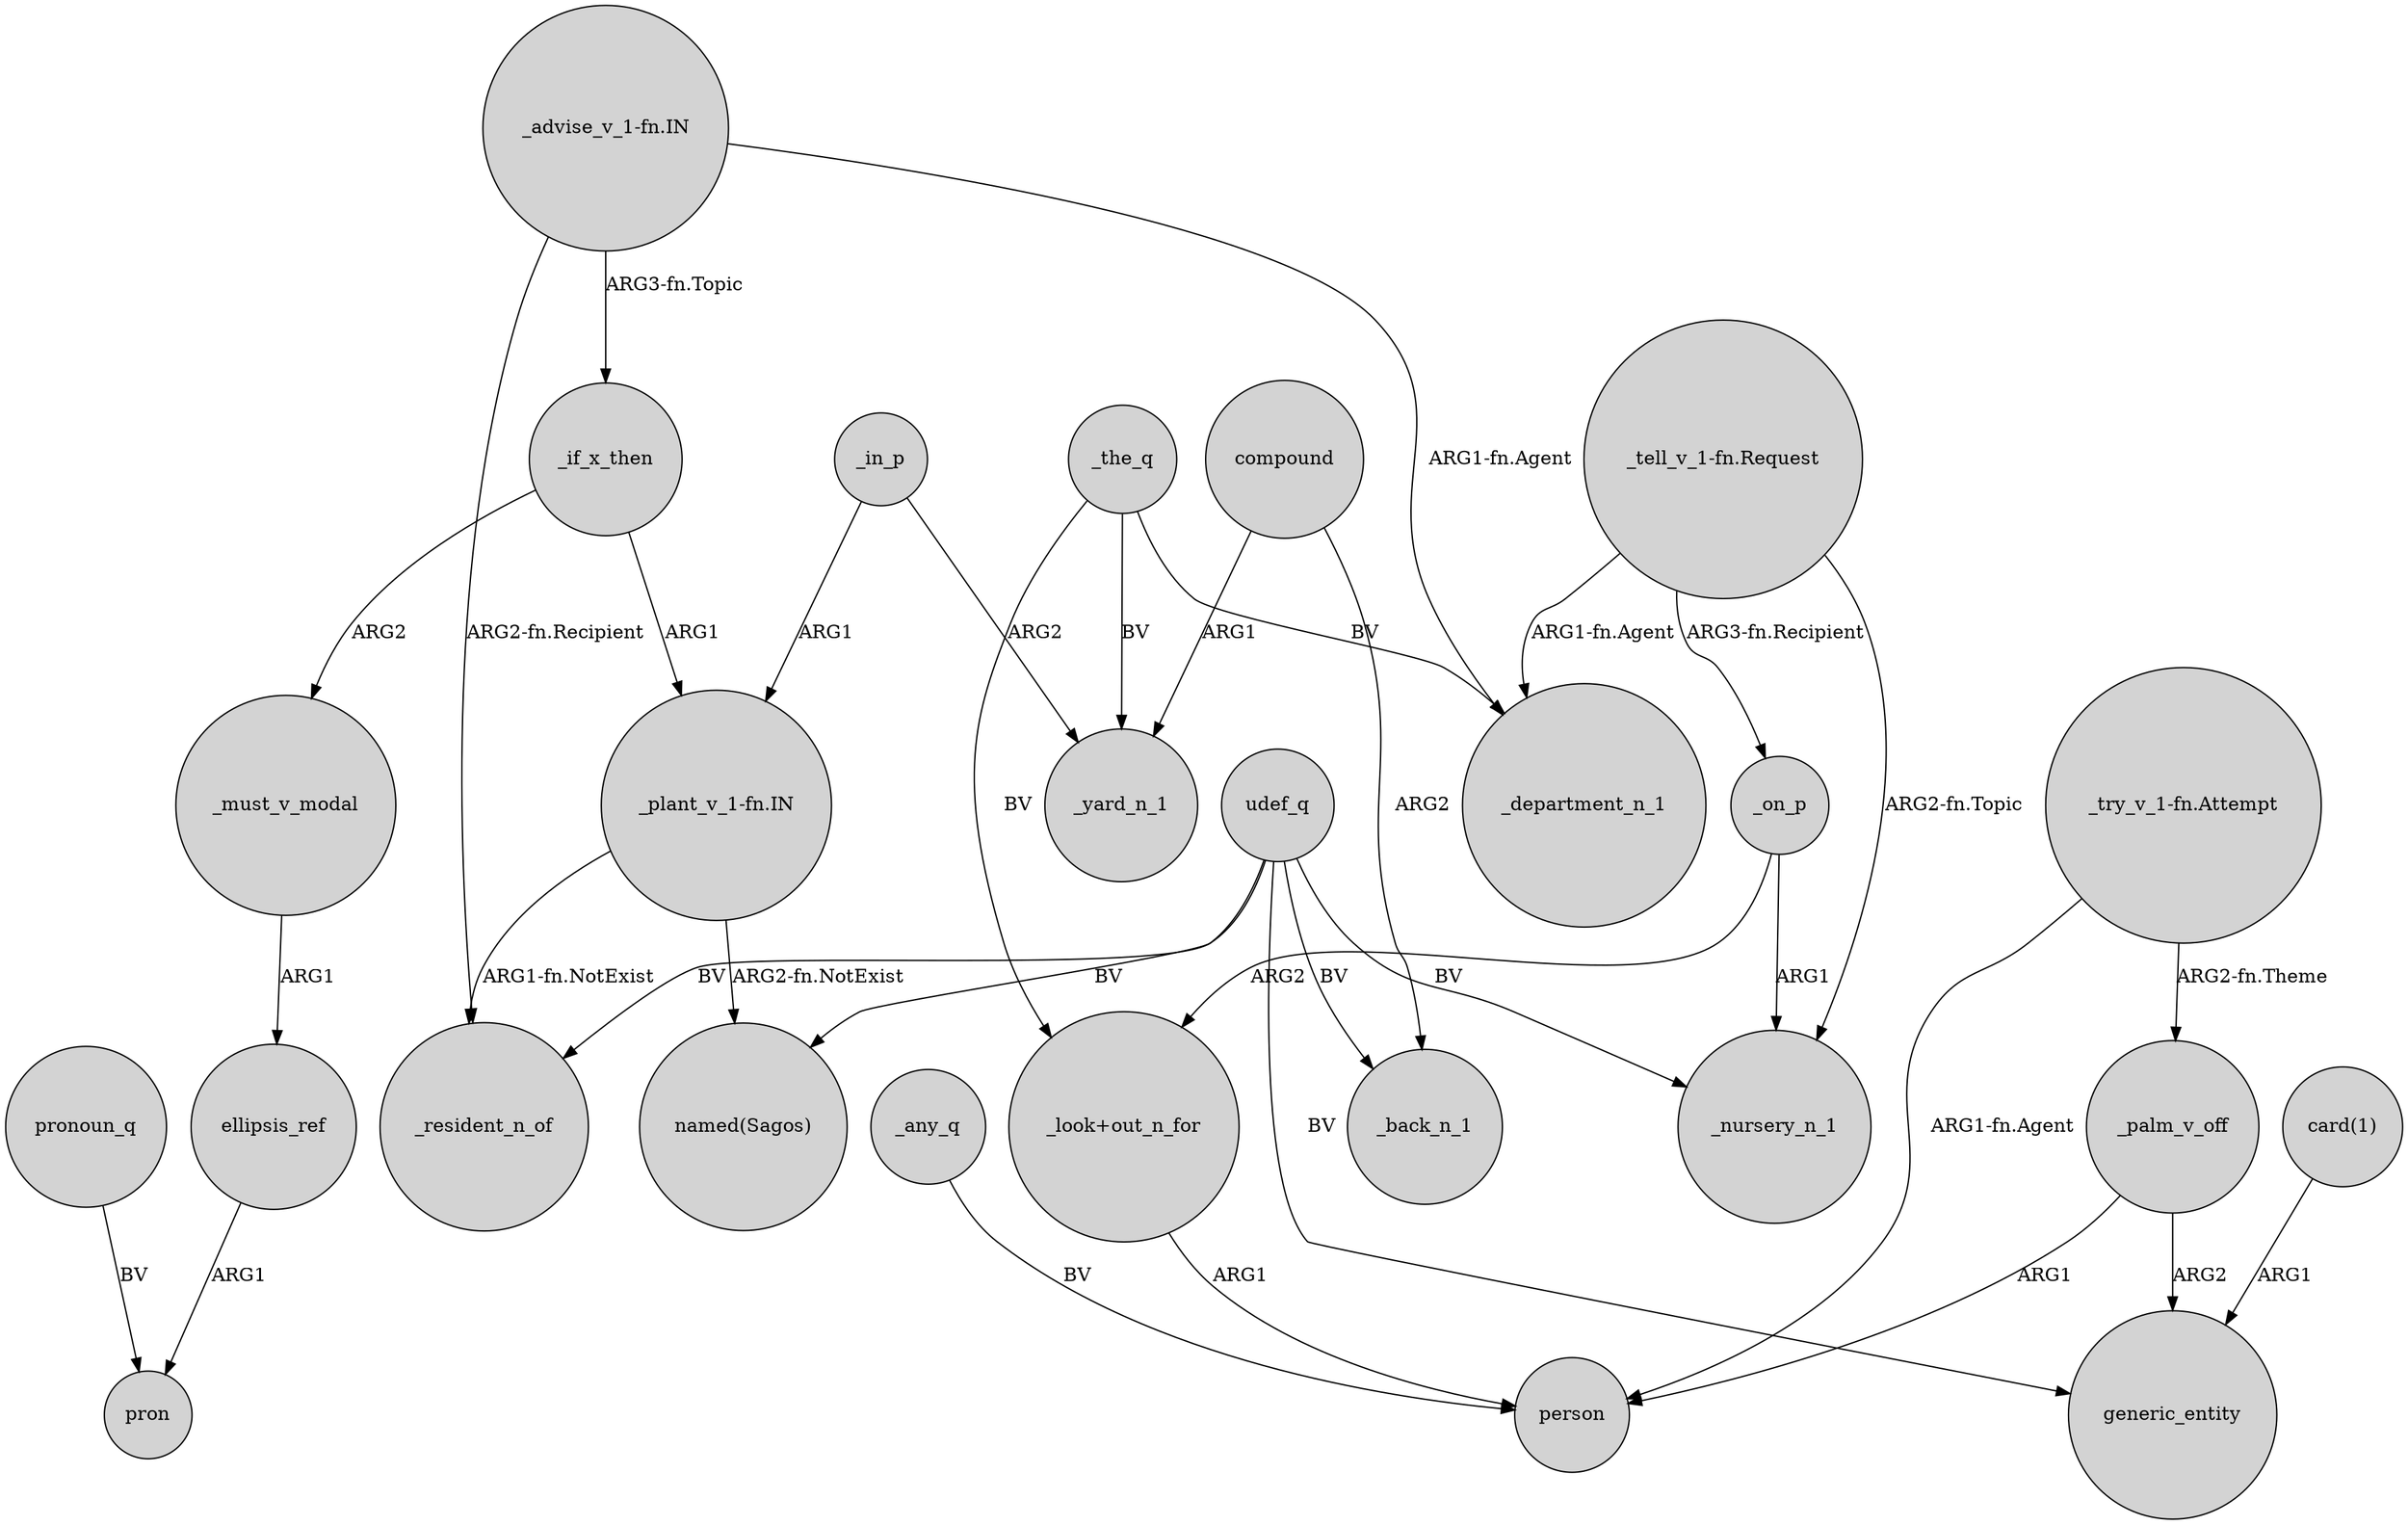 digraph {
	node [shape=circle style=filled]
	_in_p -> _yard_n_1 [label=ARG2]
	_the_q -> _yard_n_1 [label=BV]
	udef_q -> generic_entity [label=BV]
	udef_q -> "named(Sagos)" [label=BV]
	udef_q -> _back_n_1 [label=BV]
	"_advise_v_1-fn.IN" -> _if_x_then [label="ARG3-fn.Topic"]
	_if_x_then -> "_plant_v_1-fn.IN" [label=ARG1]
	_in_p -> "_plant_v_1-fn.IN" [label=ARG1]
	ellipsis_ref -> pron [label=ARG1]
	"_plant_v_1-fn.IN" -> "named(Sagos)" [label="ARG2-fn.NotExist"]
	"_try_v_1-fn.Attempt" -> _palm_v_off [label="ARG2-fn.Theme"]
	_the_q -> "_look+out_n_for" [label=BV]
	"_look+out_n_for" -> person [label=ARG1]
	"_tell_v_1-fn.Request" -> _nursery_n_1 [label="ARG2-fn.Topic"]
	_the_q -> _department_n_1 [label=BV]
	"_tell_v_1-fn.Request" -> _on_p [label="ARG3-fn.Recipient"]
	compound -> _yard_n_1 [label=ARG1]
	pronoun_q -> pron [label=BV]
	udef_q -> _resident_n_of [label=BV]
	"_plant_v_1-fn.IN" -> _resident_n_of [label="ARG1-fn.NotExist"]
	"_try_v_1-fn.Attempt" -> person [label="ARG1-fn.Agent"]
	_palm_v_off -> generic_entity [label=ARG2]
	"_advise_v_1-fn.IN" -> _resident_n_of [label="ARG2-fn.Recipient"]
	compound -> _back_n_1 [label=ARG2]
	"_advise_v_1-fn.IN" -> _department_n_1 [label="ARG1-fn.Agent"]
	_if_x_then -> _must_v_modal [label=ARG2]
	"card(1)" -> generic_entity [label=ARG1]
	_palm_v_off -> person [label=ARG1]
	"_tell_v_1-fn.Request" -> _department_n_1 [label="ARG1-fn.Agent"]
	_any_q -> person [label=BV]
	udef_q -> _nursery_n_1 [label=BV]
	_must_v_modal -> ellipsis_ref [label=ARG1]
	_on_p -> "_look+out_n_for" [label=ARG2]
	_on_p -> _nursery_n_1 [label=ARG1]
}
